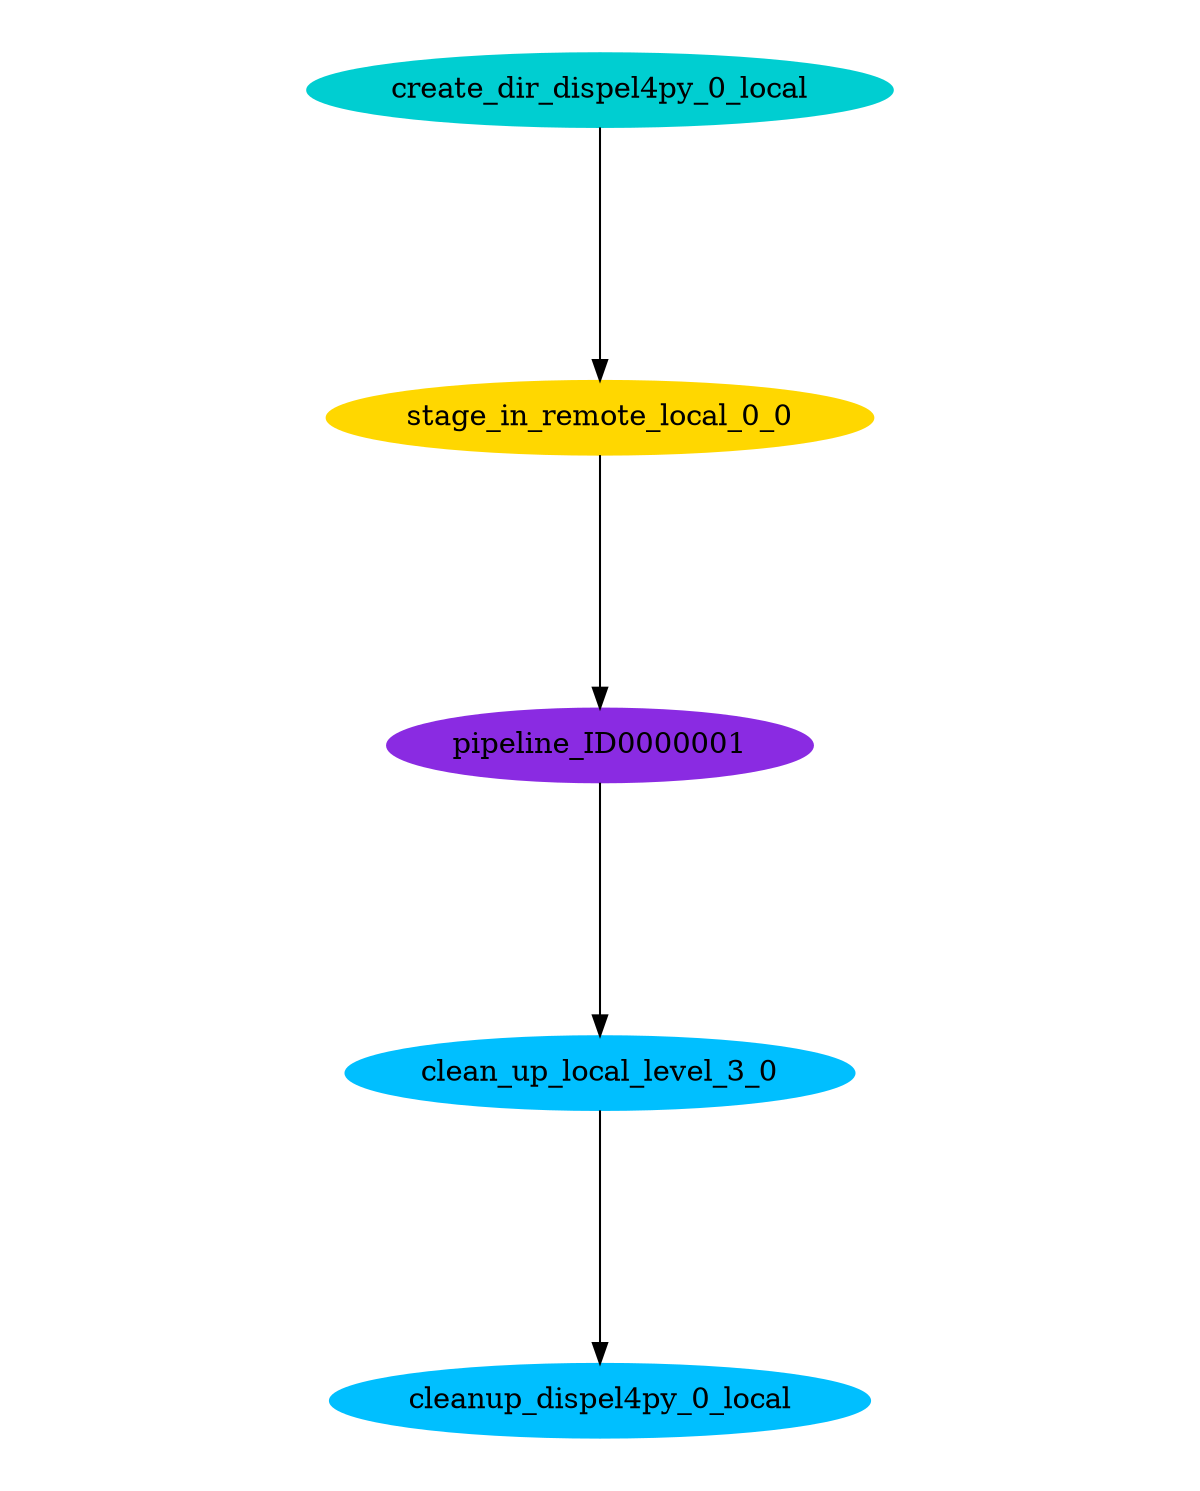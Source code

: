 digraph E {
size="8.0,10.0"
ratio=fill
node [shape=ellipse]
edge [arrowhead=normal, arrowsize=1.0]
	"clean_up_local_level_3_0" [color=deepskyblue,style=filled,label="clean_up_local_level_3_0"]
	"cleanup_dispel4py_0_local" [color=deepskyblue,style=filled,label="cleanup_dispel4py_0_local"]
	"create_dir_dispel4py_0_local" [color=darkturquoise,style=filled,label="create_dir_dispel4py_0_local"]
	"pipeline_ID0000001" [color=blueviolet,style=filled,label="pipeline_ID0000001"]
	"stage_in_remote_local_0_0" [color=gold,style=filled,label="stage_in_remote_local_0_0"]

	"clean_up_local_level_3_0" -> "cleanup_dispel4py_0_local"
	"create_dir_dispel4py_0_local" -> "stage_in_remote_local_0_0"
	"pipeline_ID0000001" -> "clean_up_local_level_3_0"
	"stage_in_remote_local_0_0" -> "pipeline_ID0000001"
}
